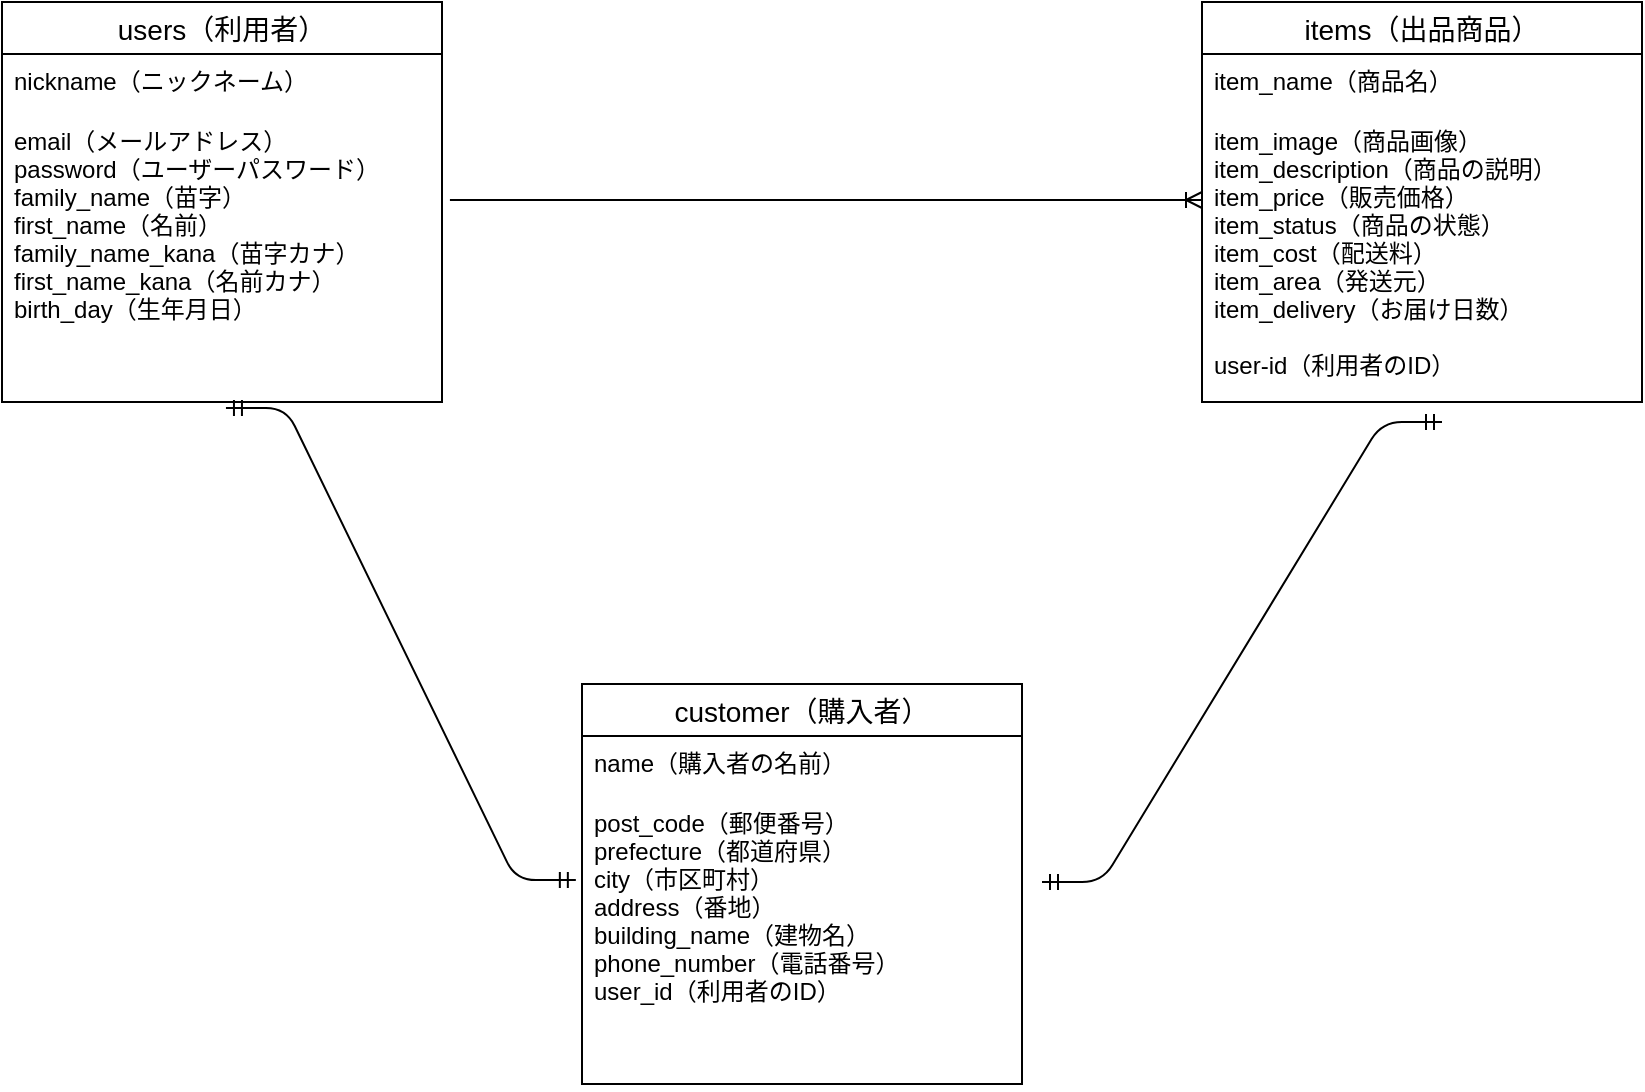 <mxfile version="14.2.4" type="embed" pages="2">
    <diagram id="3SoO7mhHNM8WXV-XtMj4" name="ページ1">
        <mxGraphModel dx="418" dy="570" grid="1" gridSize="10" guides="1" tooltips="1" connect="0" arrows="1" fold="1" page="1" pageScale="1" pageWidth="850" pageHeight="1100" background="none" math="0" shadow="0">
            <root>
                <mxCell id="0"/>
                <mxCell id="1" parent="0"/>
                <mxCell id="167" value="users（利用者）" style="swimlane;fontStyle=0;childLayout=stackLayout;horizontal=1;startSize=26;horizontalStack=0;resizeParent=1;resizeParentMax=0;resizeLast=0;collapsible=1;marginBottom=0;align=center;fontSize=14;direction=east;" parent="1" vertex="1">
                    <mxGeometry x="10" y="160" width="220" height="200" as="geometry"/>
                </mxCell>
                <mxCell id="168" value="nickname（ニックネーム）" style="text;fillColor=none;spacingLeft=4;spacingRight=4;overflow=hidden;rotatable=0;points=[[0,0.5],[1,0.5]];portConstraint=eastwest;fontSize=12;" parent="167" vertex="1">
                    <mxGeometry y="26" width="220" height="30" as="geometry"/>
                </mxCell>
                <mxCell id="170" value="email（メールアドレス）&#10;password（ユーザーパスワード）&#10;family_name（苗字）&#10;first_name（名前）&#10;family_name_kana（苗字カナ）&#10;first_name_kana（名前カナ）&#10;birth_day（生年月日）&#10;&#10;&#10;&#10;" style="text;strokeColor=none;fillColor=none;spacingLeft=4;spacingRight=4;overflow=hidden;rotatable=0;points=[[0,0.5],[1,0.5]];portConstraint=eastwest;fontSize=12;" parent="167" vertex="1">
                    <mxGeometry y="56" width="220" height="144" as="geometry"/>
                </mxCell>
                <mxCell id="CFiFb62f16SsX5Ewo23X-170" value="items（出品商品）" style="swimlane;fontStyle=0;childLayout=stackLayout;horizontal=1;startSize=26;horizontalStack=0;resizeParent=1;resizeParentMax=0;resizeLast=0;collapsible=1;marginBottom=0;align=center;fontSize=14;direction=east;" vertex="1" parent="1">
                    <mxGeometry x="610" y="160" width="220" height="200" as="geometry"/>
                </mxCell>
                <mxCell id="CFiFb62f16SsX5Ewo23X-171" value="item_name（商品名）" style="text;fillColor=none;spacingLeft=4;spacingRight=4;overflow=hidden;rotatable=0;points=[[0,0.5],[1,0.5]];portConstraint=eastwest;fontSize=12;" vertex="1" parent="CFiFb62f16SsX5Ewo23X-170">
                    <mxGeometry y="26" width="220" height="30" as="geometry"/>
                </mxCell>
                <mxCell id="CFiFb62f16SsX5Ewo23X-176" value="item_image（商品画像）&#10;item_description（商品の説明）&#10;item_price（販売価格）&#10;item_status（商品の状態）&#10;item_cost（配送料）&#10;item_area（発送元）&#10;item_delivery（お届け日数）&#10;&#10;user-id（利用者のID）&#10;&#10;&#10;&#10;" style="text;strokeColor=none;fillColor=none;spacingLeft=4;spacingRight=4;overflow=hidden;rotatable=0;points=[[0,0.5],[1,0.5]];portConstraint=eastwest;fontSize=12;" vertex="1" parent="CFiFb62f16SsX5Ewo23X-170">
                    <mxGeometry y="56" width="220" height="144" as="geometry"/>
                </mxCell>
                <mxCell id="CFiFb62f16SsX5Ewo23X-177" value="" style="edgeStyle=entityRelationEdgeStyle;fontSize=12;html=1;endArrow=ERoneToMany;shadow=0;exitX=1.018;exitY=0.299;exitDx=0;exitDy=0;exitPerimeter=0;" edge="1" parent="1" source="170">
                    <mxGeometry width="100" height="100" relative="1" as="geometry">
                        <mxPoint x="540" y="240" as="sourcePoint"/>
                        <mxPoint x="610" y="259" as="targetPoint"/>
                    </mxGeometry>
                </mxCell>
                <mxCell id="CFiFb62f16SsX5Ewo23X-178" value="customer（購入者）" style="swimlane;fontStyle=0;childLayout=stackLayout;horizontal=1;startSize=26;horizontalStack=0;resizeParent=1;resizeParentMax=0;resizeLast=0;collapsible=1;marginBottom=0;align=center;fontSize=14;direction=east;" vertex="1" parent="1">
                    <mxGeometry x="300" y="501" width="220" height="200" as="geometry"/>
                </mxCell>
                <mxCell id="CFiFb62f16SsX5Ewo23X-179" value="name（購入者の名前）" style="text;fillColor=none;spacingLeft=4;spacingRight=4;overflow=hidden;rotatable=0;points=[[0,0.5],[1,0.5]];portConstraint=eastwest;fontSize=12;" vertex="1" parent="CFiFb62f16SsX5Ewo23X-178">
                    <mxGeometry y="26" width="220" height="30" as="geometry"/>
                </mxCell>
                <mxCell id="CFiFb62f16SsX5Ewo23X-180" value="post_code（郵便番号）&#10;prefecture（都道府県）&#10;city（市区町村）&#10;address（番地）&#10;building_name（建物名）&#10;phone_number（電話番号）&#10;user_id（利用者のID）&#10;&#10;&#10;" style="text;strokeColor=none;fillColor=none;spacingLeft=4;spacingRight=4;overflow=hidden;rotatable=0;points=[[0,0.5],[1,0.5]];portConstraint=eastwest;fontSize=12;" vertex="1" parent="CFiFb62f16SsX5Ewo23X-178">
                    <mxGeometry y="56" width="220" height="144" as="geometry"/>
                </mxCell>
                <mxCell id="CFiFb62f16SsX5Ewo23X-182" value="" style="edgeStyle=entityRelationEdgeStyle;fontSize=12;html=1;endArrow=ERmandOne;startArrow=ERmandOne;shadow=0;entryX=0.509;entryY=1.021;entryDx=0;entryDy=0;entryPerimeter=0;exitX=-0.014;exitY=0.292;exitDx=0;exitDy=0;exitPerimeter=0;" edge="1" parent="1" source="CFiFb62f16SsX5Ewo23X-180" target="170">
                    <mxGeometry width="100" height="100" relative="1" as="geometry">
                        <mxPoint x="80" y="660" as="sourcePoint"/>
                        <mxPoint x="160" y="490" as="targetPoint"/>
                    </mxGeometry>
                </mxCell>
                <mxCell id="CFiFb62f16SsX5Ewo23X-184" value="" style="edgeStyle=entityRelationEdgeStyle;fontSize=12;html=1;endArrow=ERmandOne;startArrow=ERmandOne;shadow=0;" edge="1" parent="1">
                    <mxGeometry width="100" height="100" relative="1" as="geometry">
                        <mxPoint x="530" y="600" as="sourcePoint"/>
                        <mxPoint x="730" y="370" as="targetPoint"/>
                    </mxGeometry>
                </mxCell>
            </root>
        </mxGraphModel>
    </diagram>
    <diagram id="lWR571ibU31itwsliJBv" name="ページ2">
        <mxGraphModel grid="1" gridSize="10" guides="1" tooltips="1" connect="1" arrows="1" page="1" fold="1" pageScale="1" pageWidth="850" pageHeight="1100" math="0" shadow="0">
            <root>
                <mxCell id="Vmiej7DA4lmDQLNMPkT9-0"/>
                <mxCell id="Vmiej7DA4lmDQLNMPkT9-1" parent="Vmiej7DA4lmDQLNMPkT9-0"/>
            </root>
        </mxGraphModel>
    </diagram>
</mxfile>